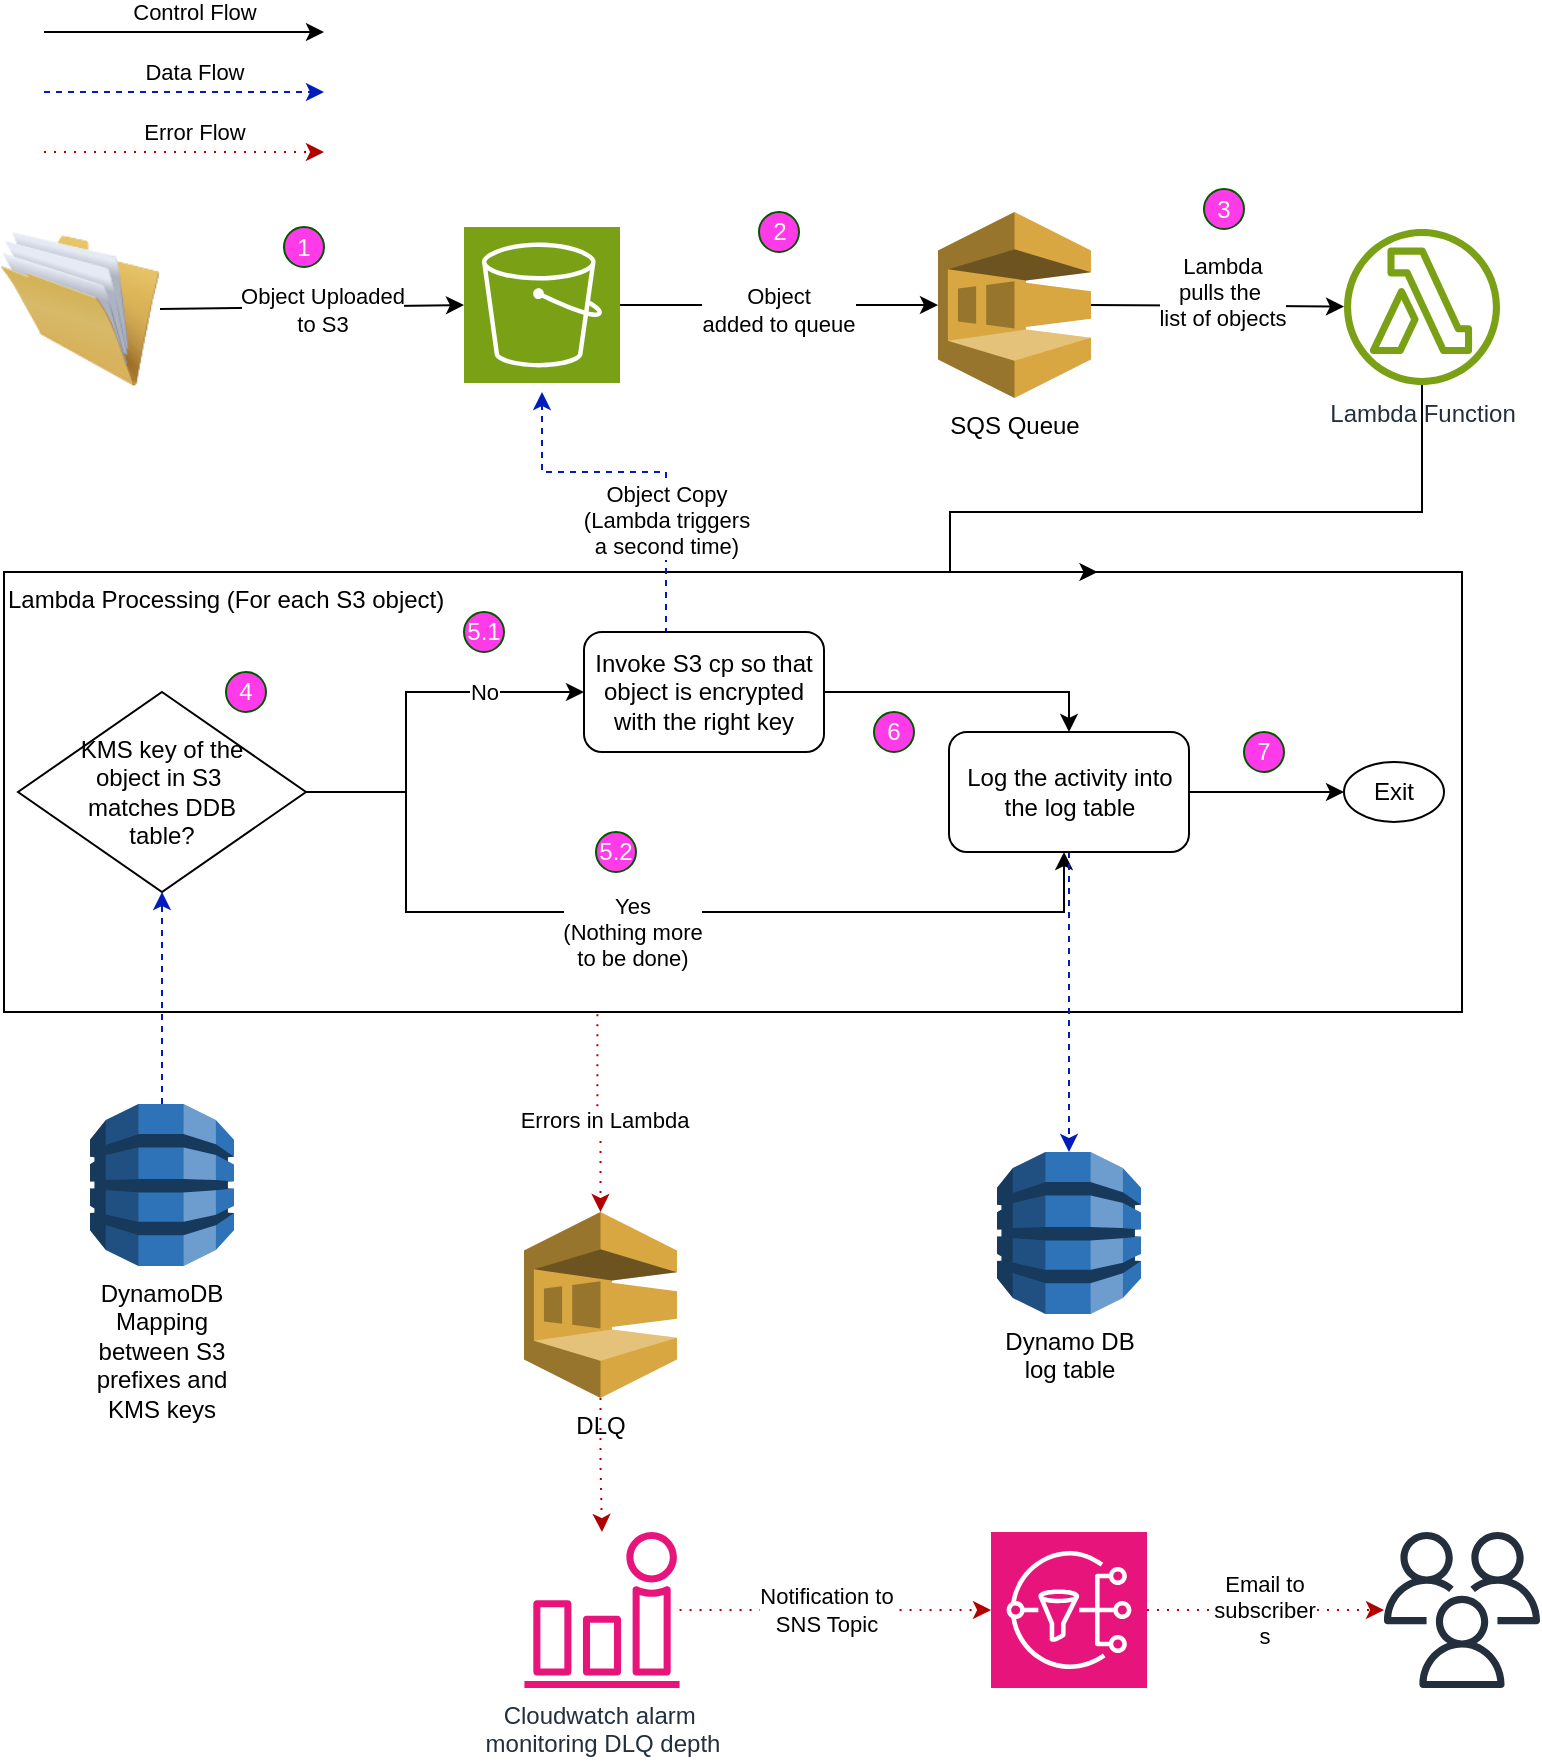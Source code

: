 <mxfile version="21.7.4" type="device">
  <diagram name="Page-1" id="md67o6z-KGEzQmAd9ywH">
    <mxGraphModel dx="714" dy="397" grid="1" gridSize="10" guides="1" tooltips="1" connect="1" arrows="1" fold="1" page="1" pageScale="1" pageWidth="850" pageHeight="1100" math="0" shadow="0">
      <root>
        <mxCell id="0" />
        <mxCell id="1" parent="0" />
        <mxCell id="-wBVPvwHCN07OriVQO4T-7" value="" style="edgeStyle=orthogonalEdgeStyle;rounded=0;orthogonalLoop=1;jettySize=auto;html=1;entryX=0;entryY=0.5;entryDx=0;entryDy=0;entryPerimeter=0;" parent="1" source="-wBVPvwHCN07OriVQO4T-1" target="-wBVPvwHCN07OriVQO4T-5" edge="1">
          <mxGeometry relative="1" as="geometry">
            <mxPoint x="417" y="266.5" as="targetPoint" />
          </mxGeometry>
        </mxCell>
        <mxCell id="-wBVPvwHCN07OriVQO4T-8" value="&lt;div&gt;Object&lt;/div&gt;&lt;div&gt;added to queue&lt;/div&gt;" style="edgeLabel;html=1;align=center;verticalAlign=middle;resizable=0;points=[];" parent="-wBVPvwHCN07OriVQO4T-7" vertex="1" connectable="0">
          <mxGeometry x="-0.216" y="-2" relative="1" as="geometry">
            <mxPoint x="16" as="offset" />
          </mxGeometry>
        </mxCell>
        <mxCell id="-wBVPvwHCN07OriVQO4T-1" value="" style="sketch=0;points=[[0,0,0],[0.25,0,0],[0.5,0,0],[0.75,0,0],[1,0,0],[0,1,0],[0.25,1,0],[0.5,1,0],[0.75,1,0],[1,1,0],[0,0.25,0],[0,0.5,0],[0,0.75,0],[1,0.25,0],[1,0.5,0],[1,0.75,0]];outlineConnect=0;fontColor=#232F3E;fillColor=#7AA116;strokeColor=#ffffff;dashed=0;verticalLabelPosition=bottom;verticalAlign=top;align=center;html=1;fontSize=12;fontStyle=0;aspect=fixed;shape=mxgraph.aws4.resourceIcon;resIcon=mxgraph.aws4.s3;" parent="1" vertex="1">
          <mxGeometry x="280" y="227.5" width="78" height="78" as="geometry" />
        </mxCell>
        <mxCell id="-wBVPvwHCN07OriVQO4T-2" value="" style="image;html=1;image=img/lib/clip_art/general/Full_Folder_128x128.png" parent="1" vertex="1">
          <mxGeometry x="48" y="228.5" width="80" height="80" as="geometry" />
        </mxCell>
        <mxCell id="-wBVPvwHCN07OriVQO4T-3" value="" style="endArrow=classic;html=1;rounded=0;exitX=1;exitY=0.5;exitDx=0;exitDy=0;entryX=0;entryY=0.5;entryDx=0;entryDy=0;entryPerimeter=0;" parent="1" source="-wBVPvwHCN07OriVQO4T-2" target="-wBVPvwHCN07OriVQO4T-1" edge="1">
          <mxGeometry width="50" height="50" relative="1" as="geometry">
            <mxPoint x="420" y="297.5" as="sourcePoint" />
            <mxPoint x="470" y="247.5" as="targetPoint" />
          </mxGeometry>
        </mxCell>
        <mxCell id="-wBVPvwHCN07OriVQO4T-4" value="&lt;div&gt;Object Uploaded&lt;/div&gt;&lt;div&gt;to S3&lt;/div&gt;" style="edgeLabel;html=1;align=center;verticalAlign=middle;resizable=0;points=[];" parent="-wBVPvwHCN07OriVQO4T-3" vertex="1" connectable="0">
          <mxGeometry x="0.06" y="-1" relative="1" as="geometry">
            <mxPoint as="offset" />
          </mxGeometry>
        </mxCell>
        <mxCell id="-wBVPvwHCN07OriVQO4T-5" value="SQS Queue" style="outlineConnect=0;dashed=0;verticalLabelPosition=bottom;verticalAlign=top;align=center;html=1;shape=mxgraph.aws3.sqs;fillColor=#D9A741;gradientColor=none;" parent="1" vertex="1">
          <mxGeometry x="517" y="220" width="76.5" height="93" as="geometry" />
        </mxCell>
        <mxCell id="-wBVPvwHCN07OriVQO4T-22" style="edgeStyle=orthogonalEdgeStyle;rounded=0;orthogonalLoop=1;jettySize=auto;html=1;entryX=0.75;entryY=0;entryDx=0;entryDy=0;" parent="1" source="-wBVPvwHCN07OriVQO4T-9" target="-wBVPvwHCN07OriVQO4T-21" edge="1">
          <mxGeometry relative="1" as="geometry">
            <Array as="points">
              <mxPoint x="759" y="370" />
              <mxPoint x="523" y="370" />
              <mxPoint x="523" y="400" />
            </Array>
          </mxGeometry>
        </mxCell>
        <mxCell id="-wBVPvwHCN07OriVQO4T-9" value="Lambda Function" style="sketch=0;outlineConnect=0;fontColor=#232F3E;gradientColor=none;fillColor=#7AA116;strokeColor=none;dashed=0;verticalLabelPosition=bottom;verticalAlign=top;align=center;html=1;fontSize=12;fontStyle=0;aspect=fixed;pointerEvents=1;shape=mxgraph.aws4.lambda_function;" parent="1" vertex="1">
          <mxGeometry x="720" y="228.5" width="78" height="78" as="geometry" />
        </mxCell>
        <mxCell id="-wBVPvwHCN07OriVQO4T-12" value="" style="endArrow=classic;html=1;rounded=0;exitX=1;exitY=0.5;exitDx=0;exitDy=0;exitPerimeter=0;" parent="1" source="-wBVPvwHCN07OriVQO4T-5" target="-wBVPvwHCN07OriVQO4T-9" edge="1">
          <mxGeometry width="50" height="50" relative="1" as="geometry">
            <mxPoint x="620" y="180" as="sourcePoint" />
            <mxPoint x="670" y="260" as="targetPoint" />
          </mxGeometry>
        </mxCell>
        <mxCell id="-wBVPvwHCN07OriVQO4T-13" value="&lt;div&gt;Lambda&lt;/div&gt;&lt;div&gt;pulls the&amp;nbsp;&lt;/div&gt;&lt;div&gt;list of objects&lt;/div&gt;" style="edgeLabel;html=1;align=center;verticalAlign=middle;resizable=0;points=[];" parent="-wBVPvwHCN07OriVQO4T-12" vertex="1" connectable="0">
          <mxGeometry x="0.243" y="2" relative="1" as="geometry">
            <mxPoint x="-13" y="-5" as="offset" />
          </mxGeometry>
        </mxCell>
        <mxCell id="-wBVPvwHCN07OriVQO4T-15" value="1" style="ellipse;whiteSpace=wrap;html=1;aspect=fixed;fillColor=#ff3ae8;strokeColor=#005700;fontColor=#ffffff;" parent="1" vertex="1">
          <mxGeometry x="190" y="227.5" width="20" height="20" as="geometry" />
        </mxCell>
        <mxCell id="A_8lDiOG-Rwr8X170_Jl-8" value="" style="edgeStyle=orthogonalEdgeStyle;rounded=0;orthogonalLoop=1;jettySize=auto;html=1;fillColor=#e51400;strokeColor=#B20000;exitX=0.407;exitY=1.005;exitDx=0;exitDy=0;exitPerimeter=0;dashed=1;dashPattern=1 4;" parent="1" source="-wBVPvwHCN07OriVQO4T-21" target="A_8lDiOG-Rwr8X170_Jl-7" edge="1">
          <mxGeometry relative="1" as="geometry" />
        </mxCell>
        <mxCell id="A_8lDiOG-Rwr8X170_Jl-9" value="Errors in Lambda" style="edgeLabel;html=1;align=center;verticalAlign=middle;resizable=0;points=[];" parent="A_8lDiOG-Rwr8X170_Jl-8" vertex="1" connectable="0">
          <mxGeometry x="0.074" y="1" relative="1" as="geometry">
            <mxPoint as="offset" />
          </mxGeometry>
        </mxCell>
        <mxCell id="-wBVPvwHCN07OriVQO4T-21" value="Lambda Processing (For each S3 object)" style="rounded=0;whiteSpace=wrap;html=1;align=left;verticalAlign=top;fillColor=none;" parent="1" vertex="1">
          <mxGeometry x="50" y="400" width="729" height="220" as="geometry" />
        </mxCell>
        <mxCell id="-wBVPvwHCN07OriVQO4T-18" value="2" style="ellipse;whiteSpace=wrap;html=1;aspect=fixed;fillColor=#ff3ae8;strokeColor=#005700;fontColor=#ffffff;" parent="1" vertex="1">
          <mxGeometry x="427.5" y="220" width="20" height="20" as="geometry" />
        </mxCell>
        <mxCell id="-wBVPvwHCN07OriVQO4T-19" value="3" style="ellipse;whiteSpace=wrap;html=1;aspect=fixed;fillColor=#ff3ae8;strokeColor=#005700;fontColor=#ffffff;" parent="1" vertex="1">
          <mxGeometry x="650" y="208.5" width="20" height="20" as="geometry" />
        </mxCell>
        <mxCell id="-wBVPvwHCN07OriVQO4T-27" value="" style="edgeStyle=orthogonalEdgeStyle;rounded=0;orthogonalLoop=1;jettySize=auto;html=1;strokeColor=#001DBC;fillColor=#0050ef;dashed=1;" parent="1" source="-wBVPvwHCN07OriVQO4T-23" target="-wBVPvwHCN07OriVQO4T-24" edge="1">
          <mxGeometry relative="1" as="geometry" />
        </mxCell>
        <mxCell id="-wBVPvwHCN07OriVQO4T-23" value="&lt;div&gt;DynamoDB&lt;/div&gt;&lt;div&gt;Mapping between S3 prefixes and KMS keys&lt;/div&gt;" style="outlineConnect=0;dashed=0;verticalLabelPosition=bottom;verticalAlign=top;align=center;html=1;shape=mxgraph.aws3.dynamo_db;fillColor=#2E73B8;gradientColor=none;whiteSpace=wrap;" parent="1" vertex="1">
          <mxGeometry x="93" y="666" width="72" height="81" as="geometry" />
        </mxCell>
        <mxCell id="-wBVPvwHCN07OriVQO4T-35" value="" style="edgeStyle=orthogonalEdgeStyle;rounded=0;orthogonalLoop=1;jettySize=auto;html=1;" parent="1" source="-wBVPvwHCN07OriVQO4T-24" target="-wBVPvwHCN07OriVQO4T-32" edge="1">
          <mxGeometry relative="1" as="geometry">
            <Array as="points">
              <mxPoint x="251" y="510" />
              <mxPoint x="251" y="570" />
              <mxPoint x="580" y="570" />
            </Array>
            <mxPoint x="580" y="540" as="targetPoint" />
          </mxGeometry>
        </mxCell>
        <mxCell id="-wBVPvwHCN07OriVQO4T-53" value="&lt;div&gt;Yes&lt;/div&gt;&lt;div&gt;(Nothing more&lt;/div&gt;&lt;div&gt;to be done)&lt;br&gt;&lt;/div&gt;" style="edgeLabel;html=1;align=center;verticalAlign=middle;resizable=0;points=[];" parent="-wBVPvwHCN07OriVQO4T-35" vertex="1" connectable="0">
          <mxGeometry x="-0.444" y="2" relative="1" as="geometry">
            <mxPoint x="92" y="12" as="offset" />
          </mxGeometry>
        </mxCell>
        <mxCell id="-wBVPvwHCN07OriVQO4T-37" value="" style="edgeStyle=orthogonalEdgeStyle;rounded=0;orthogonalLoop=1;jettySize=auto;html=1;" parent="1" source="-wBVPvwHCN07OriVQO4T-24" target="-wBVPvwHCN07OriVQO4T-38" edge="1">
          <mxGeometry relative="1" as="geometry">
            <mxPoint x="293" y="460" as="targetPoint" />
            <Array as="points">
              <mxPoint x="251" y="510" />
              <mxPoint x="251" y="460" />
            </Array>
          </mxGeometry>
        </mxCell>
        <mxCell id="-wBVPvwHCN07OriVQO4T-52" value="No" style="edgeLabel;html=1;align=center;verticalAlign=middle;resizable=0;points=[];" parent="-wBVPvwHCN07OriVQO4T-37" vertex="1" connectable="0">
          <mxGeometry x="0.145" y="-2" relative="1" as="geometry">
            <mxPoint x="31" y="-2" as="offset" />
          </mxGeometry>
        </mxCell>
        <mxCell id="-wBVPvwHCN07OriVQO4T-24" value="&lt;div&gt;KMS key of the&lt;/div&gt;&lt;div&gt;object in S3&amp;nbsp;&lt;/div&gt;&lt;div&gt;matches DDB&lt;/div&gt;&lt;div&gt;table?&lt;/div&gt;" style="rhombus;whiteSpace=wrap;html=1;" parent="1" vertex="1">
          <mxGeometry x="57" y="460" width="144" height="100" as="geometry" />
        </mxCell>
        <mxCell id="-wBVPvwHCN07OriVQO4T-47" value="" style="edgeStyle=orthogonalEdgeStyle;rounded=0;orthogonalLoop=1;jettySize=auto;html=1;strokeColor=#001DBC;fillColor=#0050ef;entryX=0.5;entryY=0;entryDx=0;entryDy=0;entryPerimeter=0;dashed=1;" parent="1" source="-wBVPvwHCN07OriVQO4T-32" target="-wBVPvwHCN07OriVQO4T-45" edge="1">
          <mxGeometry relative="1" as="geometry">
            <mxPoint x="681" y="570" as="targetPoint" />
          </mxGeometry>
        </mxCell>
        <mxCell id="-wBVPvwHCN07OriVQO4T-32" value="&lt;div&gt;Log the activity into the log table&lt;/div&gt;" style="rounded=1;whiteSpace=wrap;html=1;" parent="1" vertex="1">
          <mxGeometry x="522.5" y="480" width="120" height="60" as="geometry" />
        </mxCell>
        <mxCell id="-wBVPvwHCN07OriVQO4T-44" value="" style="edgeStyle=orthogonalEdgeStyle;rounded=0;orthogonalLoop=1;jettySize=auto;html=1;entryX=0.5;entryY=0;entryDx=0;entryDy=0;" parent="1" source="-wBVPvwHCN07OriVQO4T-38" target="-wBVPvwHCN07OriVQO4T-32" edge="1">
          <mxGeometry relative="1" as="geometry">
            <mxPoint x="493" y="460" as="targetPoint" />
          </mxGeometry>
        </mxCell>
        <mxCell id="-wBVPvwHCN07OriVQO4T-50" value="" style="edgeStyle=orthogonalEdgeStyle;rounded=0;orthogonalLoop=1;jettySize=auto;html=1;exitX=0.5;exitY=0;exitDx=0;exitDy=0;strokeColor=#001DBC;fillColor=#0050ef;dashed=1;" parent="1" source="-wBVPvwHCN07OriVQO4T-38" edge="1">
          <mxGeometry relative="1" as="geometry">
            <mxPoint x="319" y="310" as="targetPoint" />
            <Array as="points">
              <mxPoint x="381" y="350" />
              <mxPoint x="319" y="350" />
            </Array>
          </mxGeometry>
        </mxCell>
        <mxCell id="-wBVPvwHCN07OriVQO4T-51" value="&lt;div&gt;Object Copy&lt;/div&gt;&lt;div&gt;(Lambda triggers&lt;/div&gt;&lt;div&gt;a second time)&lt;/div&gt;" style="edgeLabel;html=1;align=center;verticalAlign=middle;resizable=0;points=[];" parent="-wBVPvwHCN07OriVQO4T-50" vertex="1" connectable="0">
          <mxGeometry x="-0.421" y="-2" relative="1" as="geometry">
            <mxPoint x="-2" y="-17" as="offset" />
          </mxGeometry>
        </mxCell>
        <mxCell id="-wBVPvwHCN07OriVQO4T-38" value="Invoke S3 cp so that object is encrypted with the right key" style="rounded=1;whiteSpace=wrap;html=1;" parent="1" vertex="1">
          <mxGeometry x="340" y="430" width="120" height="60" as="geometry" />
        </mxCell>
        <mxCell id="-wBVPvwHCN07OriVQO4T-39" value="4" style="ellipse;whiteSpace=wrap;html=1;aspect=fixed;fillColor=#ff3ae8;strokeColor=#005700;fontColor=#ffffff;" parent="1" vertex="1">
          <mxGeometry x="161" y="450" width="20" height="20" as="geometry" />
        </mxCell>
        <mxCell id="-wBVPvwHCN07OriVQO4T-40" value="5.1" style="ellipse;whiteSpace=wrap;html=1;aspect=fixed;fillColor=#ff3ae8;strokeColor=#005700;fontColor=#ffffff;" parent="1" vertex="1">
          <mxGeometry x="280" y="420" width="20" height="20" as="geometry" />
        </mxCell>
        <mxCell id="-wBVPvwHCN07OriVQO4T-42" value="5.2" style="ellipse;whiteSpace=wrap;html=1;aspect=fixed;fillColor=#ff3ae8;strokeColor=#005700;fontColor=#ffffff;" parent="1" vertex="1">
          <mxGeometry x="346" y="530" width="20" height="20" as="geometry" />
        </mxCell>
        <mxCell id="-wBVPvwHCN07OriVQO4T-45" value="Dynamo DB log table" style="outlineConnect=0;dashed=0;verticalLabelPosition=bottom;verticalAlign=top;align=center;html=1;shape=mxgraph.aws3.dynamo_db;fillColor=#2E73B8;gradientColor=none;whiteSpace=wrap;" parent="1" vertex="1">
          <mxGeometry x="546.5" y="690" width="72" height="81" as="geometry" />
        </mxCell>
        <mxCell id="-wBVPvwHCN07OriVQO4T-49" value="6" style="ellipse;whiteSpace=wrap;html=1;aspect=fixed;fillColor=#ff3ae8;strokeColor=#005700;fontColor=#ffffff;" parent="1" vertex="1">
          <mxGeometry x="485" y="470" width="20" height="20" as="geometry" />
        </mxCell>
        <mxCell id="h_5dXG6NQXzy11Per7Oq-6" value="Exit" style="ellipse;whiteSpace=wrap;html=1;" parent="1" vertex="1">
          <mxGeometry x="720" y="495" width="50" height="30" as="geometry" />
        </mxCell>
        <mxCell id="h_5dXG6NQXzy11Per7Oq-8" value="" style="edgeStyle=orthogonalEdgeStyle;rounded=0;orthogonalLoop=1;jettySize=auto;html=1;entryX=0;entryY=0.5;entryDx=0;entryDy=0;" parent="1" source="-wBVPvwHCN07OriVQO4T-32" target="h_5dXG6NQXzy11Per7Oq-6" edge="1">
          <mxGeometry relative="1" as="geometry">
            <mxPoint x="783" y="505" as="targetPoint" />
            <mxPoint x="734" y="570" as="sourcePoint" />
          </mxGeometry>
        </mxCell>
        <mxCell id="h_5dXG6NQXzy11Per7Oq-11" value="7" style="ellipse;whiteSpace=wrap;html=1;aspect=fixed;fillColor=#ff3ae8;strokeColor=#005700;fontColor=#ffffff;" parent="1" vertex="1">
          <mxGeometry x="670" y="480" width="20" height="20" as="geometry" />
        </mxCell>
        <mxCell id="A_8lDiOG-Rwr8X170_Jl-17" value="" style="edgeStyle=orthogonalEdgeStyle;rounded=0;orthogonalLoop=1;jettySize=auto;html=1;fillColor=#e51400;strokeColor=#B20000;dashed=1;dashPattern=1 4;" parent="1" source="A_8lDiOG-Rwr8X170_Jl-1" target="A_8lDiOG-Rwr8X170_Jl-19" edge="1">
          <mxGeometry relative="1" as="geometry" />
        </mxCell>
        <mxCell id="A_8lDiOG-Rwr8X170_Jl-18" value="&lt;div&gt;Email to&lt;/div&gt;&lt;div&gt;subscriber&lt;/div&gt;s" style="edgeLabel;html=1;align=center;verticalAlign=middle;resizable=0;points=[];" parent="A_8lDiOG-Rwr8X170_Jl-17" vertex="1" connectable="0">
          <mxGeometry x="-0.015" relative="1" as="geometry">
            <mxPoint as="offset" />
          </mxGeometry>
        </mxCell>
        <mxCell id="A_8lDiOG-Rwr8X170_Jl-1" value="" style="sketch=0;points=[[0,0,0],[0.25,0,0],[0.5,0,0],[0.75,0,0],[1,0,0],[0,1,0],[0.25,1,0],[0.5,1,0],[0.75,1,0],[1,1,0],[0,0.25,0],[0,0.5,0],[0,0.75,0],[1,0.25,0],[1,0.5,0],[1,0.75,0]];outlineConnect=0;fontColor=#232F3E;fillColor=#E7157B;strokeColor=#ffffff;dashed=0;verticalLabelPosition=bottom;verticalAlign=top;align=center;html=1;fontSize=12;fontStyle=0;aspect=fixed;shape=mxgraph.aws4.resourceIcon;resIcon=mxgraph.aws4.sns;" parent="1" vertex="1">
          <mxGeometry x="543.5" y="880" width="78" height="78" as="geometry" />
        </mxCell>
        <mxCell id="A_8lDiOG-Rwr8X170_Jl-7" value="DLQ" style="outlineConnect=0;dashed=0;verticalLabelPosition=bottom;verticalAlign=top;align=center;html=1;shape=mxgraph.aws3.sqs;fillColor=#D9A741;gradientColor=none;" parent="1" vertex="1">
          <mxGeometry x="310" y="720" width="76.5" height="93" as="geometry" />
        </mxCell>
        <mxCell id="A_8lDiOG-Rwr8X170_Jl-12" value="" style="edgeStyle=orthogonalEdgeStyle;rounded=0;orthogonalLoop=1;jettySize=auto;html=1;fillColor=#e51400;strokeColor=#B20000;dashed=1;dashPattern=1 4;" parent="1" source="A_8lDiOG-Rwr8X170_Jl-7" target="A_8lDiOG-Rwr8X170_Jl-11" edge="1">
          <mxGeometry relative="1" as="geometry" />
        </mxCell>
        <mxCell id="A_8lDiOG-Rwr8X170_Jl-13" value="" style="edgeStyle=orthogonalEdgeStyle;rounded=0;orthogonalLoop=1;jettySize=auto;html=1;fillColor=#e51400;strokeColor=#B20000;dashed=1;dashPattern=1 4;" parent="1" source="A_8lDiOG-Rwr8X170_Jl-11" target="A_8lDiOG-Rwr8X170_Jl-1" edge="1">
          <mxGeometry relative="1" as="geometry" />
        </mxCell>
        <mxCell id="A_8lDiOG-Rwr8X170_Jl-14" value="&lt;div&gt;Notification to&lt;/div&gt;&lt;div&gt;SNS Topic&lt;/div&gt;" style="edgeLabel;html=1;align=center;verticalAlign=middle;resizable=0;points=[];" parent="A_8lDiOG-Rwr8X170_Jl-13" vertex="1" connectable="0">
          <mxGeometry x="0.198" y="-2" relative="1" as="geometry">
            <mxPoint x="-21" y="-2" as="offset" />
          </mxGeometry>
        </mxCell>
        <mxCell id="A_8lDiOG-Rwr8X170_Jl-11" value="&lt;div&gt;Cloudwatch alarm&amp;nbsp;&lt;/div&gt;&lt;div&gt;monitoring DLQ depth&lt;/div&gt;" style="sketch=0;outlineConnect=0;fontColor=#232F3E;gradientColor=none;fillColor=#E7157B;strokeColor=none;dashed=0;verticalLabelPosition=bottom;verticalAlign=top;align=center;html=1;fontSize=12;fontStyle=0;aspect=fixed;pointerEvents=1;shape=mxgraph.aws4.alarm;" parent="1" vertex="1">
          <mxGeometry x="310" y="880" width="78" height="78" as="geometry" />
        </mxCell>
        <mxCell id="A_8lDiOG-Rwr8X170_Jl-19" value="" style="sketch=0;outlineConnect=0;fontColor=#232F3E;gradientColor=none;fillColor=#232F3D;strokeColor=none;dashed=0;verticalLabelPosition=bottom;verticalAlign=top;align=center;html=1;fontSize=12;fontStyle=0;aspect=fixed;pointerEvents=1;shape=mxgraph.aws4.users;" parent="1" vertex="1">
          <mxGeometry x="740" y="880" width="78" height="78" as="geometry" />
        </mxCell>
        <mxCell id="A_8lDiOG-Rwr8X170_Jl-22" value="" style="edgeStyle=orthogonalEdgeStyle;rounded=0;orthogonalLoop=1;jettySize=auto;html=1;" parent="1" edge="1">
          <mxGeometry relative="1" as="geometry">
            <mxPoint x="210" y="130" as="targetPoint" />
            <mxPoint x="70" y="130" as="sourcePoint" />
          </mxGeometry>
        </mxCell>
        <mxCell id="A_8lDiOG-Rwr8X170_Jl-23" value="&lt;div&gt;Control Flow&lt;/div&gt;" style="edgeLabel;html=1;align=center;verticalAlign=middle;resizable=0;points=[];" parent="A_8lDiOG-Rwr8X170_Jl-22" vertex="1" connectable="0">
          <mxGeometry x="-0.216" y="-2" relative="1" as="geometry">
            <mxPoint x="20" y="-12" as="offset" />
          </mxGeometry>
        </mxCell>
        <mxCell id="A_8lDiOG-Rwr8X170_Jl-24" value="" style="edgeStyle=orthogonalEdgeStyle;rounded=0;orthogonalLoop=1;jettySize=auto;html=1;strokeColor=#001DBC;fillColor=#0050ef;strokeWidth=1;dashed=1;" parent="1" edge="1">
          <mxGeometry relative="1" as="geometry">
            <mxPoint x="210" y="160" as="targetPoint" />
            <mxPoint x="70" y="160" as="sourcePoint" />
          </mxGeometry>
        </mxCell>
        <mxCell id="A_8lDiOG-Rwr8X170_Jl-25" value="&lt;div&gt;Data Flow&lt;/div&gt;" style="edgeLabel;html=1;align=center;verticalAlign=middle;resizable=0;points=[];" parent="A_8lDiOG-Rwr8X170_Jl-24" vertex="1" connectable="0">
          <mxGeometry x="-0.216" y="-2" relative="1" as="geometry">
            <mxPoint x="20" y="-12" as="offset" />
          </mxGeometry>
        </mxCell>
        <mxCell id="A_8lDiOG-Rwr8X170_Jl-26" value="" style="edgeStyle=orthogonalEdgeStyle;rounded=0;orthogonalLoop=1;jettySize=auto;html=1;strokeColor=#B20000;fillColor=#e51400;dashed=1;dashPattern=1 4;" parent="1" edge="1">
          <mxGeometry relative="1" as="geometry">
            <mxPoint x="210" y="190" as="targetPoint" />
            <mxPoint x="70" y="190" as="sourcePoint" />
          </mxGeometry>
        </mxCell>
        <mxCell id="A_8lDiOG-Rwr8X170_Jl-27" value="Error Flow" style="edgeLabel;html=1;align=center;verticalAlign=middle;resizable=0;points=[];" parent="A_8lDiOG-Rwr8X170_Jl-26" vertex="1" connectable="0">
          <mxGeometry x="-0.216" y="-2" relative="1" as="geometry">
            <mxPoint x="20" y="-12" as="offset" />
          </mxGeometry>
        </mxCell>
      </root>
    </mxGraphModel>
  </diagram>
</mxfile>
